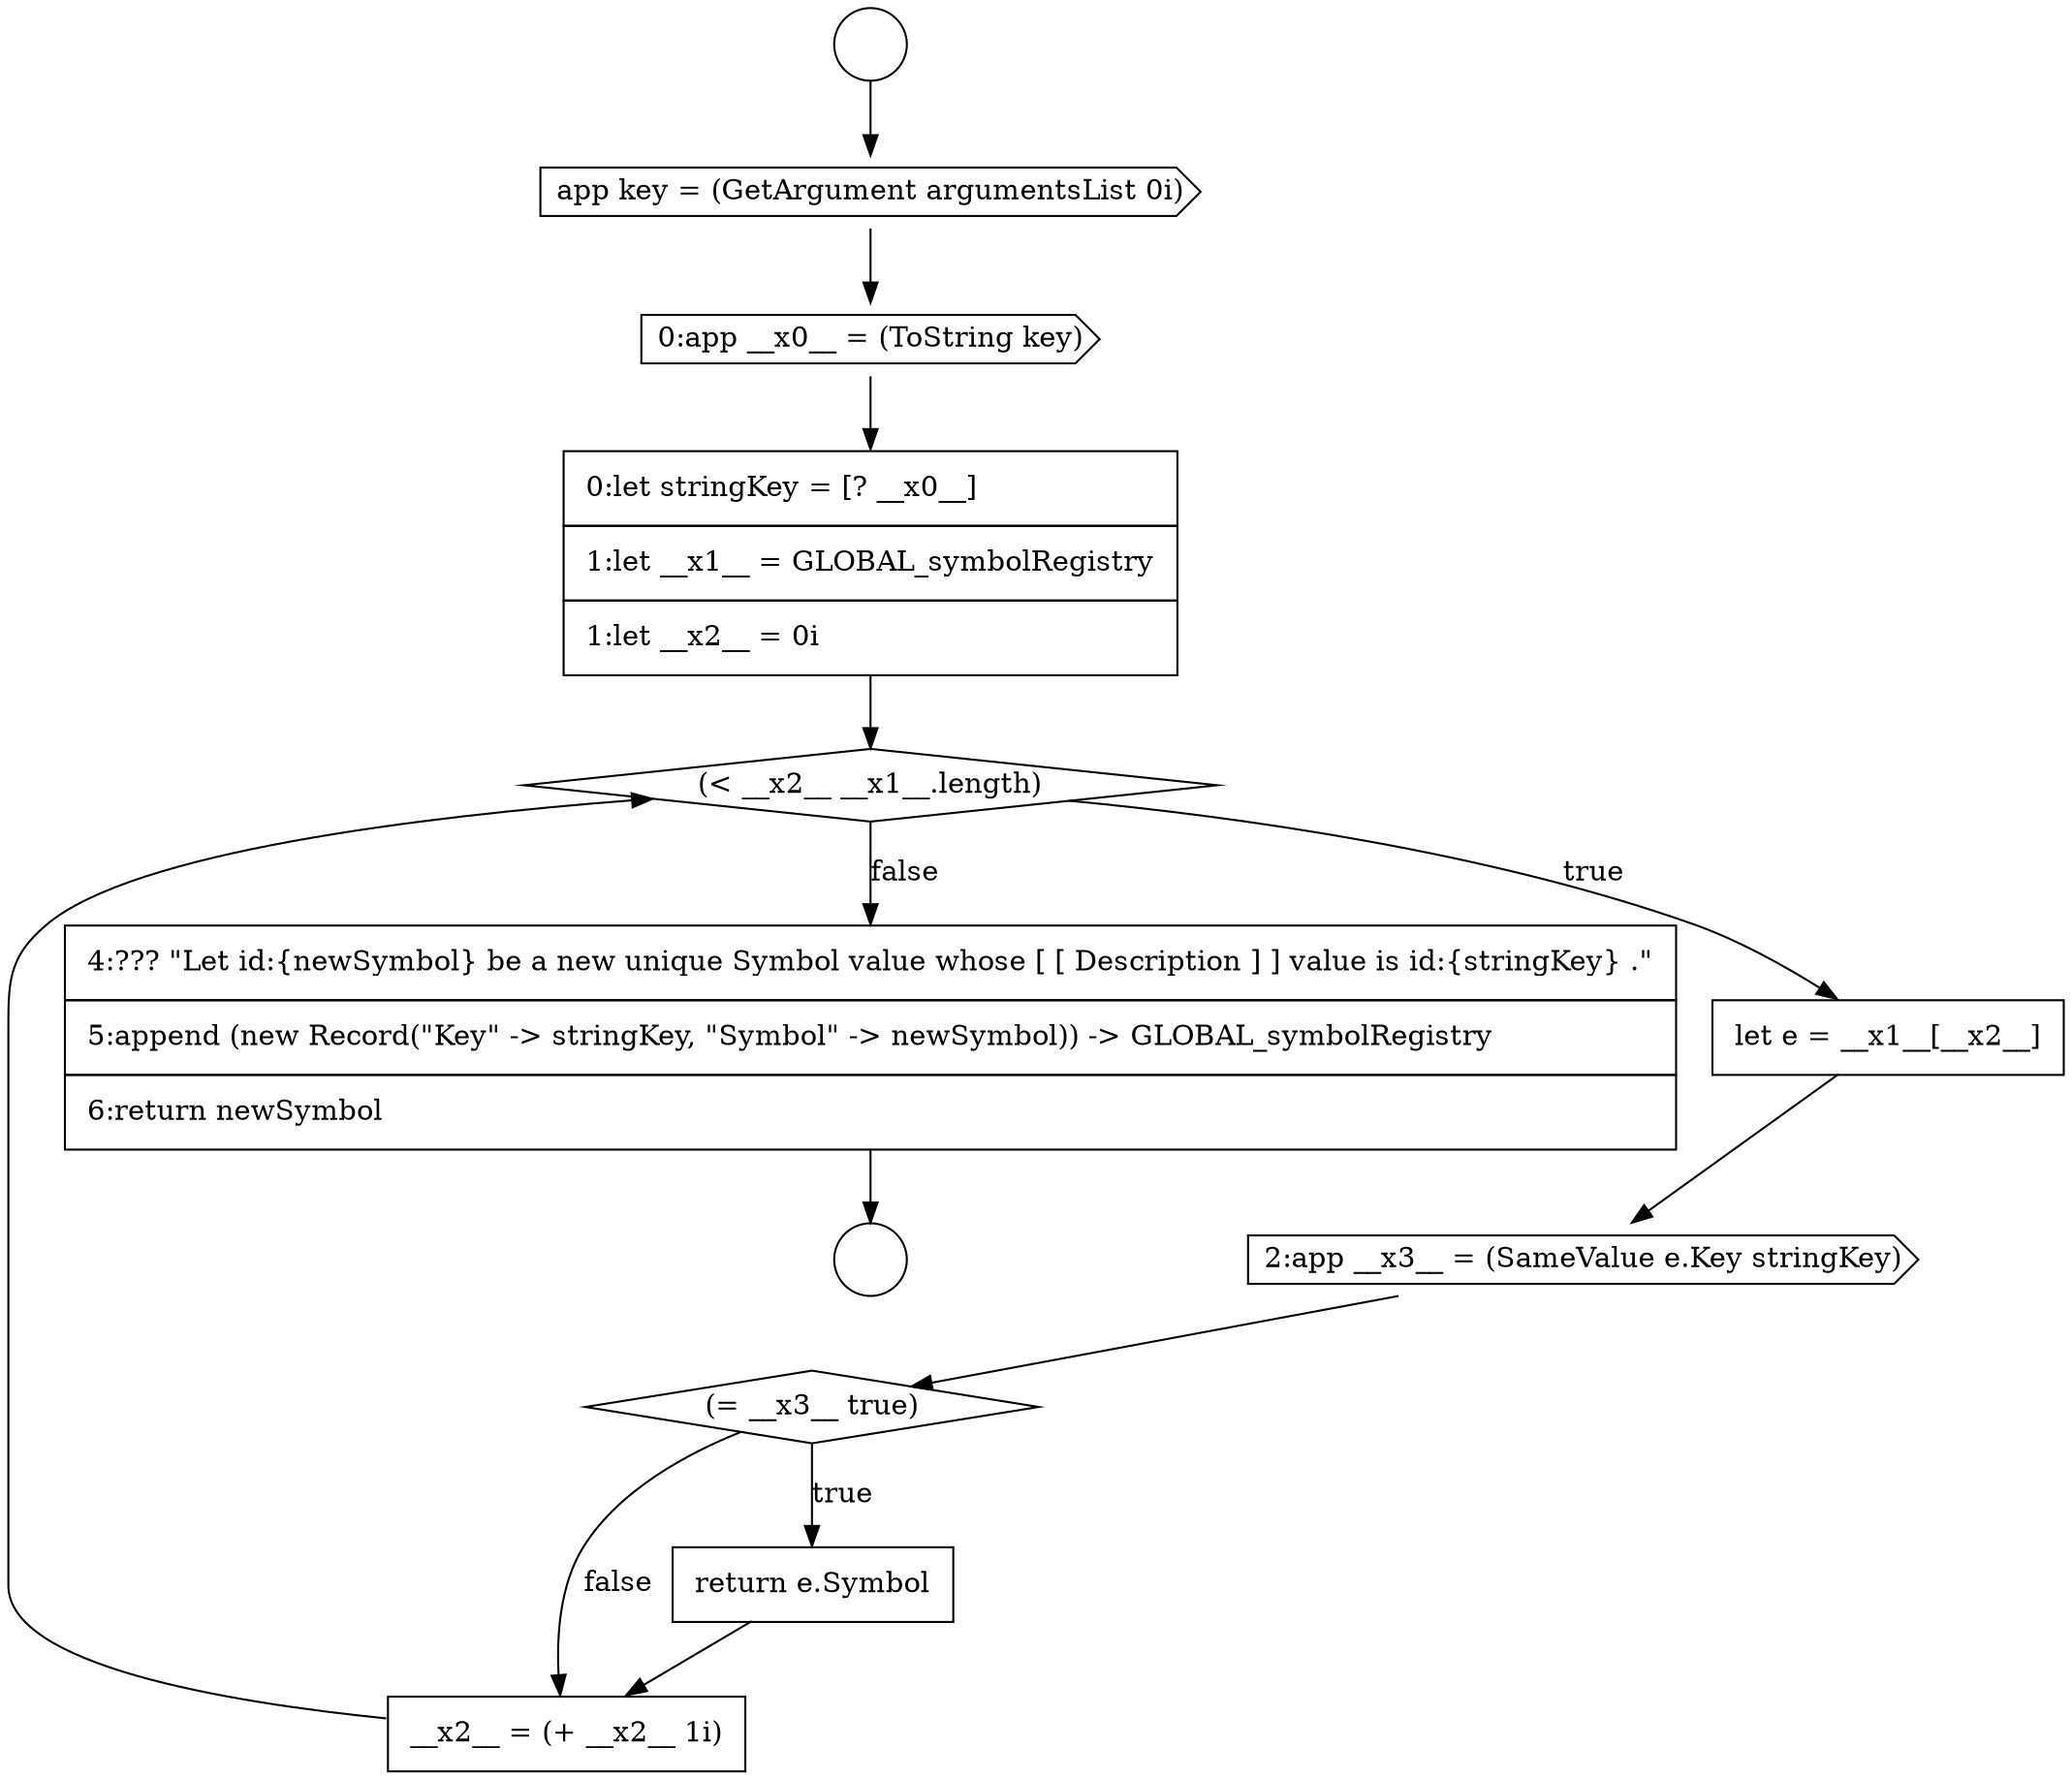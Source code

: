 digraph {
  node12407 [shape=none, margin=0, label=<<font color="black">
    <table border="0" cellborder="1" cellspacing="0" cellpadding="10">
      <tr><td align="left">4:??? &quot;Let id:{newSymbol} be a new unique Symbol value whose [ [ Description ] ] value is id:{stringKey} .&quot;</td></tr>
      <tr><td align="left">5:append (new Record(&quot;Key&quot; -&gt; stringKey, &quot;Symbol&quot; -&gt; newSymbol)) -&gt; GLOBAL_symbolRegistry</td></tr>
      <tr><td align="left">6:return newSymbol</td></tr>
    </table>
  </font>> color="black" fillcolor="white" style=filled]
  node12406 [shape=none, margin=0, label=<<font color="black">
    <table border="0" cellborder="1" cellspacing="0" cellpadding="10">
      <tr><td align="left">__x2__ = (+ __x2__ 1i)</td></tr>
    </table>
  </font>> color="black" fillcolor="white" style=filled]
  node12403 [shape=cds, label=<<font color="black">2:app __x3__ = (SameValue e.Key stringKey)</font>> color="black" fillcolor="white" style=filled]
  node12398 [shape=cds, label=<<font color="black">app key = (GetArgument argumentsList 0i)</font>> color="black" fillcolor="white" style=filled]
  node12404 [shape=diamond, label=<<font color="black">(= __x3__ true)</font>> color="black" fillcolor="white" style=filled]
  node12397 [shape=circle label=" " color="black" fillcolor="white" style=filled]
  node12401 [shape=diamond, label=<<font color="black">(&lt; __x2__ __x1__.length)</font>> color="black" fillcolor="white" style=filled]
  node12400 [shape=none, margin=0, label=<<font color="black">
    <table border="0" cellborder="1" cellspacing="0" cellpadding="10">
      <tr><td align="left">0:let stringKey = [? __x0__]</td></tr>
      <tr><td align="left">1:let __x1__ = GLOBAL_symbolRegistry</td></tr>
      <tr><td align="left">1:let __x2__ = 0i</td></tr>
    </table>
  </font>> color="black" fillcolor="white" style=filled]
  node12405 [shape=none, margin=0, label=<<font color="black">
    <table border="0" cellborder="1" cellspacing="0" cellpadding="10">
      <tr><td align="left">return e.Symbol</td></tr>
    </table>
  </font>> color="black" fillcolor="white" style=filled]
  node12396 [shape=circle label=" " color="black" fillcolor="white" style=filled]
  node12399 [shape=cds, label=<<font color="black">0:app __x0__ = (ToString key)</font>> color="black" fillcolor="white" style=filled]
  node12402 [shape=none, margin=0, label=<<font color="black">
    <table border="0" cellborder="1" cellspacing="0" cellpadding="10">
      <tr><td align="left">let e = __x1__[__x2__]</td></tr>
    </table>
  </font>> color="black" fillcolor="white" style=filled]
  node12400 -> node12401 [ color="black"]
  node12403 -> node12404 [ color="black"]
  node12407 -> node12397 [ color="black"]
  node12398 -> node12399 [ color="black"]
  node12404 -> node12405 [label=<<font color="black">true</font>> color="black"]
  node12404 -> node12406 [label=<<font color="black">false</font>> color="black"]
  node12399 -> node12400 [ color="black"]
  node12401 -> node12402 [label=<<font color="black">true</font>> color="black"]
  node12401 -> node12407 [label=<<font color="black">false</font>> color="black"]
  node12406 -> node12401 [ color="black"]
  node12405 -> node12406 [ color="black"]
  node12402 -> node12403 [ color="black"]
  node12396 -> node12398 [ color="black"]
}
